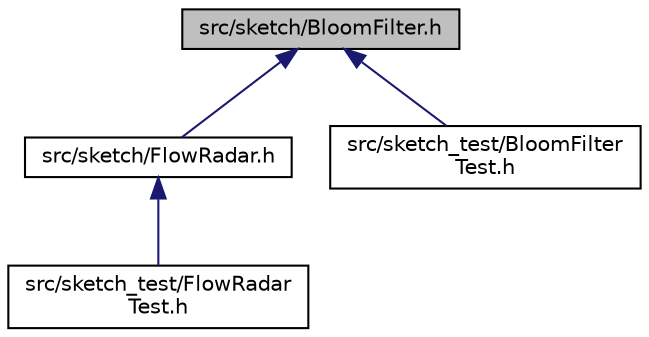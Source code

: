 digraph "src/sketch/BloomFilter.h"
{
 // LATEX_PDF_SIZE
  edge [fontname="Helvetica",fontsize="10",labelfontname="Helvetica",labelfontsize="10"];
  node [fontname="Helvetica",fontsize="10",shape=record];
  Node1 [label="src/sketch/BloomFilter.h",height=0.2,width=0.4,color="black", fillcolor="grey75", style="filled", fontcolor="black",tooltip="Bloom Filter."];
  Node1 -> Node2 [dir="back",color="midnightblue",fontsize="10",style="solid",fontname="Helvetica"];
  Node2 [label="src/sketch/FlowRadar.h",height=0.2,width=0.4,color="black", fillcolor="white", style="filled",URL="$_flow_radar_8h.html",tooltip=" "];
  Node2 -> Node3 [dir="back",color="midnightblue",fontsize="10",style="solid",fontname="Helvetica"];
  Node3 [label="src/sketch_test/FlowRadar\lTest.h",height=0.2,width=0.4,color="black", fillcolor="white", style="filled",URL="$_flow_radar_test_8h.html",tooltip="Test Flow Radar."];
  Node1 -> Node4 [dir="back",color="midnightblue",fontsize="10",style="solid",fontname="Helvetica"];
  Node4 [label="src/sketch_test/BloomFilter\lTest.h",height=0.2,width=0.4,color="black", fillcolor="white", style="filled",URL="$_bloom_filter_test_8h.html",tooltip="Testing Bloom Filter."];
}
